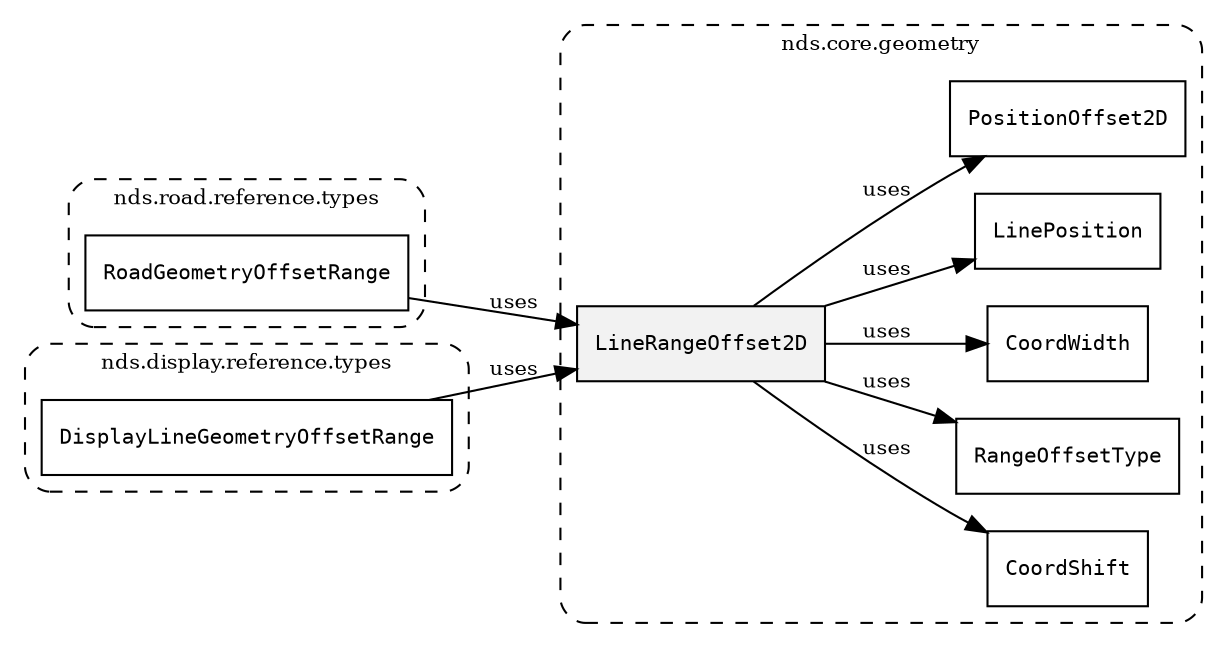 /**
 * This dot file creates symbol collaboration diagram for LineRangeOffset2D.
 */
digraph ZSERIO
{
    node [shape=box, fontsize=10];
    rankdir="LR";
    fontsize=10;
    tooltip="LineRangeOffset2D collaboration diagram";

    subgraph "cluster_nds.core.geometry"
    {
        style="dashed, rounded";
        label="nds.core.geometry";
        tooltip="Package nds.core.geometry";
        href="../../../content/packages/nds.core.geometry.html#Package-nds-core-geometry";
        target="_parent";

        "LineRangeOffset2D" [style="filled", fillcolor="#0000000D", target="_parent", label=<<font face="monospace"><table align="center" border="0" cellspacing="0" cellpadding="0"><tr><td href="../../../content/packages/nds.core.geometry.html#Structure-LineRangeOffset2D" title="Structure defined in nds.core.geometry">LineRangeOffset2D</td></tr></table></font>>];
        "CoordShift" [target="_parent", label=<<font face="monospace"><table align="center" border="0" cellspacing="0" cellpadding="0"><tr><td href="../../../content/packages/nds.core.geometry.html#Subtype-CoordShift" title="Subtype defined in nds.core.geometry">CoordShift</td></tr></table></font>>];
        "RangeOffsetType" [target="_parent", label=<<font face="monospace"><table align="center" border="0" cellspacing="0" cellpadding="0"><tr><td href="../../../content/packages/nds.core.geometry.html#Enum-RangeOffsetType" title="Enum defined in nds.core.geometry">RangeOffsetType</td></tr></table></font>>];
        "CoordWidth" [target="_parent", label=<<font face="monospace"><table align="center" border="0" cellspacing="0" cellpadding="0"><tr><td href="../../../content/packages/nds.core.geometry.html#Subtype-CoordWidth" title="Subtype defined in nds.core.geometry">CoordWidth</td></tr></table></font>>];
        "LinePosition" [target="_parent", label=<<font face="monospace"><table align="center" border="0" cellspacing="0" cellpadding="0"><tr><td href="../../../content/packages/nds.core.geometry.html#Subtype-LinePosition" title="Subtype defined in nds.core.geometry">LinePosition</td></tr></table></font>>];
        "PositionOffset2D" [target="_parent", label=<<font face="monospace"><table align="center" border="0" cellspacing="0" cellpadding="0"><tr><td href="../../../content/packages/nds.core.geometry.html#Structure-PositionOffset2D" title="Structure defined in nds.core.geometry">PositionOffset2D</td></tr></table></font>>];
    }

    subgraph "cluster_nds.road.reference.types"
    {
        style="dashed, rounded";
        label="nds.road.reference.types";
        tooltip="Package nds.road.reference.types";
        href="../../../content/packages/nds.road.reference.types.html#Package-nds-road-reference-types";
        target="_parent";

        "RoadGeometryOffsetRange" [target="_parent", label=<<font face="monospace"><table align="center" border="0" cellspacing="0" cellpadding="0"><tr><td href="../../../content/packages/nds.road.reference.types.html#Subtype-RoadGeometryOffsetRange" title="Subtype defined in nds.road.reference.types">RoadGeometryOffsetRange</td></tr></table></font>>];
    }

    subgraph "cluster_nds.display.reference.types"
    {
        style="dashed, rounded";
        label="nds.display.reference.types";
        tooltip="Package nds.display.reference.types";
        href="../../../content/packages/nds.display.reference.types.html#Package-nds-display-reference-types";
        target="_parent";

        "DisplayLineGeometryOffsetRange" [target="_parent", label=<<font face="monospace"><table align="center" border="0" cellspacing="0" cellpadding="0"><tr><td href="../../../content/packages/nds.display.reference.types.html#Subtype-DisplayLineGeometryOffsetRange" title="Subtype defined in nds.display.reference.types">DisplayLineGeometryOffsetRange</td></tr></table></font>>];
    }

    "LineRangeOffset2D" -> "CoordShift" [label="uses", fontsize=10];
    "LineRangeOffset2D" -> "RangeOffsetType" [label="uses", fontsize=10];
    "LineRangeOffset2D" -> "CoordWidth" [label="uses", fontsize=10];
    "LineRangeOffset2D" -> "LinePosition" [label="uses", fontsize=10];
    "LineRangeOffset2D" -> "PositionOffset2D" [label="uses", fontsize=10];
    "RoadGeometryOffsetRange" -> "LineRangeOffset2D" [label="uses", fontsize=10];
    "DisplayLineGeometryOffsetRange" -> "LineRangeOffset2D" [label="uses", fontsize=10];
}
